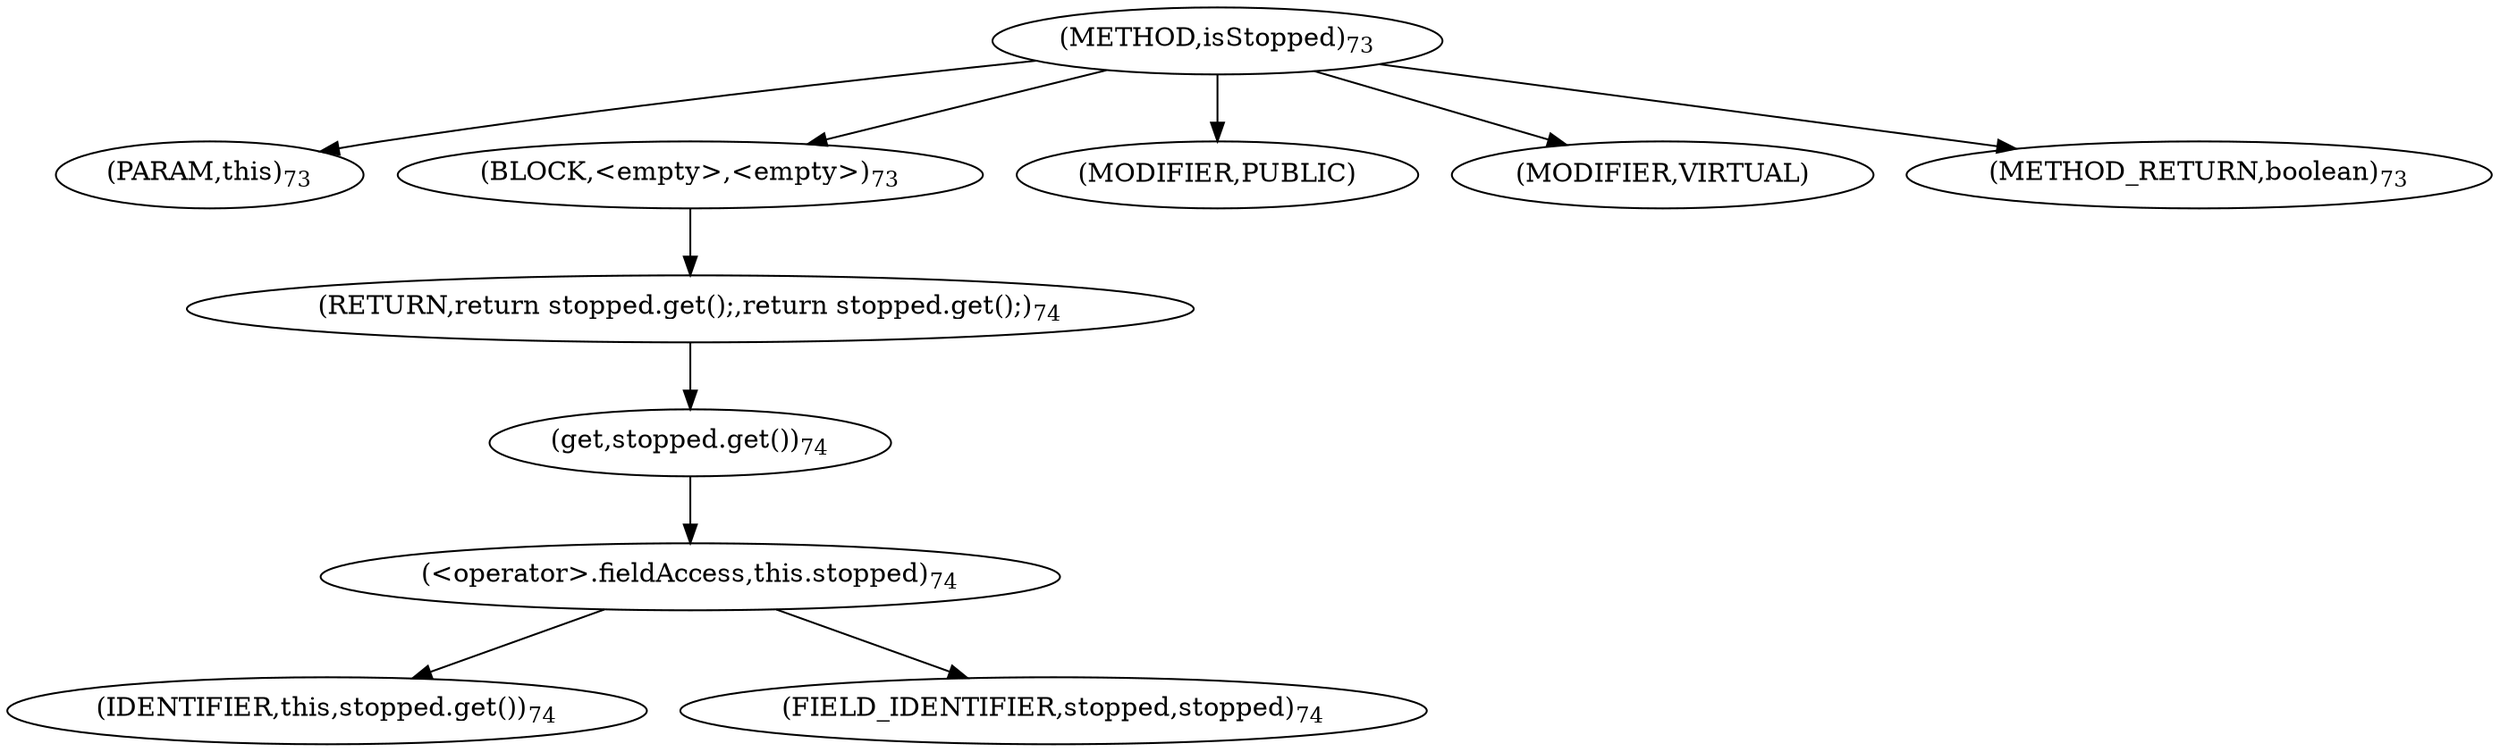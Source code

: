 digraph "isStopped" {  
"107" [label = <(METHOD,isStopped)<SUB>73</SUB>> ]
"108" [label = <(PARAM,this)<SUB>73</SUB>> ]
"109" [label = <(BLOCK,&lt;empty&gt;,&lt;empty&gt;)<SUB>73</SUB>> ]
"110" [label = <(RETURN,return stopped.get();,return stopped.get();)<SUB>74</SUB>> ]
"111" [label = <(get,stopped.get())<SUB>74</SUB>> ]
"112" [label = <(&lt;operator&gt;.fieldAccess,this.stopped)<SUB>74</SUB>> ]
"113" [label = <(IDENTIFIER,this,stopped.get())<SUB>74</SUB>> ]
"114" [label = <(FIELD_IDENTIFIER,stopped,stopped)<SUB>74</SUB>> ]
"115" [label = <(MODIFIER,PUBLIC)> ]
"116" [label = <(MODIFIER,VIRTUAL)> ]
"117" [label = <(METHOD_RETURN,boolean)<SUB>73</SUB>> ]
  "107" -> "108" 
  "107" -> "109" 
  "107" -> "115" 
  "107" -> "116" 
  "107" -> "117" 
  "109" -> "110" 
  "110" -> "111" 
  "111" -> "112" 
  "112" -> "113" 
  "112" -> "114" 
}
